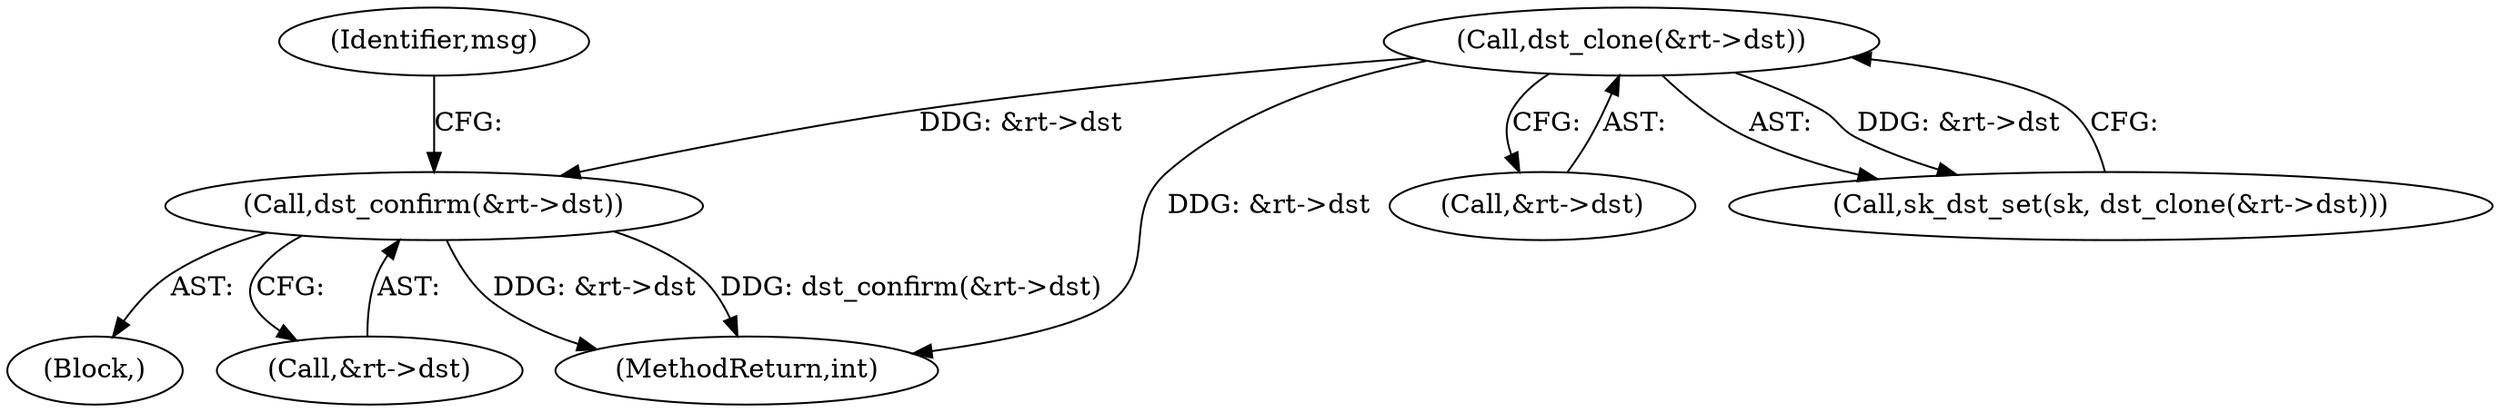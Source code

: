 digraph "0_linux_f6d8bd051c391c1c0458a30b2a7abcd939329259_32@pointer" {
"1000831" [label="(Call,dst_confirm(&rt->dst))"];
"1000611" [label="(Call,dst_clone(&rt->dst))"];
"1000115" [label="(Block,)"];
"1000611" [label="(Call,dst_clone(&rt->dst))"];
"1000612" [label="(Call,&rt->dst)"];
"1000841" [label="(Identifier,msg)"];
"1000832" [label="(Call,&rt->dst)"];
"1000850" [label="(MethodReturn,int)"];
"1000609" [label="(Call,sk_dst_set(sk, dst_clone(&rt->dst)))"];
"1000831" [label="(Call,dst_confirm(&rt->dst))"];
"1000831" -> "1000115"  [label="AST: "];
"1000831" -> "1000832"  [label="CFG: "];
"1000832" -> "1000831"  [label="AST: "];
"1000841" -> "1000831"  [label="CFG: "];
"1000831" -> "1000850"  [label="DDG: &rt->dst"];
"1000831" -> "1000850"  [label="DDG: dst_confirm(&rt->dst)"];
"1000611" -> "1000831"  [label="DDG: &rt->dst"];
"1000611" -> "1000609"  [label="AST: "];
"1000611" -> "1000612"  [label="CFG: "];
"1000612" -> "1000611"  [label="AST: "];
"1000609" -> "1000611"  [label="CFG: "];
"1000611" -> "1000850"  [label="DDG: &rt->dst"];
"1000611" -> "1000609"  [label="DDG: &rt->dst"];
}
